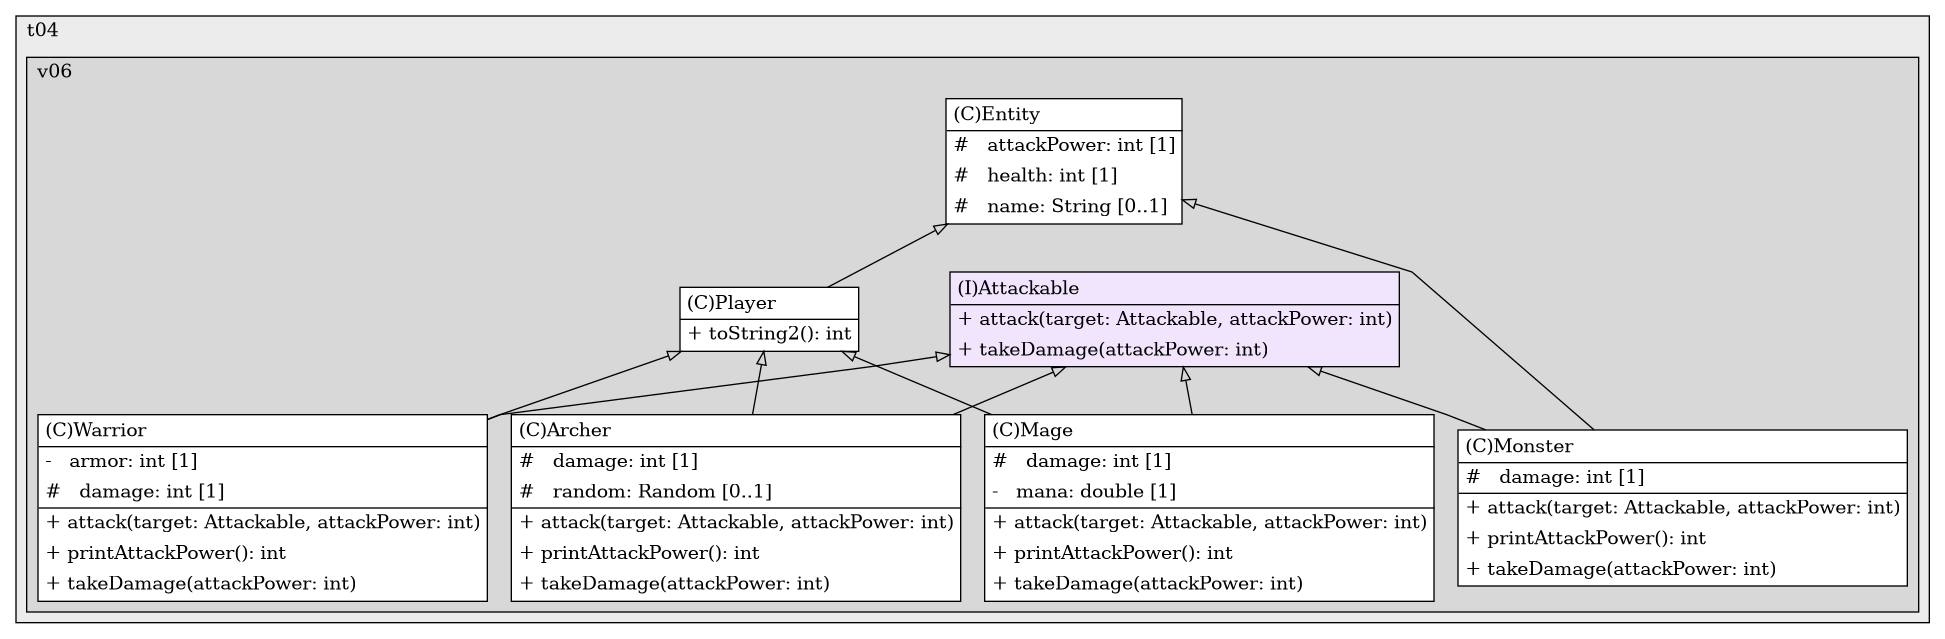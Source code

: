 @startuml

/' diagram meta data start
config=StructureConfiguration;
{
  "projectClassification": {
    "searchMode": "OpenProject", // OpenProject, AllProjects
    "includedProjects": "",
    "pathEndKeywords": "*.impl",
    "isClientPath": "",
    "isClientName": "",
    "isTestPath": "",
    "isTestName": "",
    "isMappingPath": "",
    "isMappingName": "",
    "isDataAccessPath": "",
    "isDataAccessName": "",
    "isDataStructurePath": "",
    "isDataStructureName": "",
    "isInterfaceStructuresPath": "",
    "isInterfaceStructuresName": "",
    "isEntryPointPath": "",
    "isEntryPointName": "",
    "treatFinalFieldsAsMandatory": false
  },
  "graphRestriction": {
    "classPackageExcludeFilter": "",
    "classPackageIncludeFilter": "",
    "classNameExcludeFilter": "",
    "classNameIncludeFilter": "",
    "methodNameExcludeFilter": "",
    "methodNameIncludeFilter": "",
    "removeByInheritance": "", // inheritance/annotation based filtering is done in a second step
    "removeByAnnotation": "",
    "removeByClassPackage": "", // cleanup the graph after inheritance/annotation based filtering is done
    "removeByClassName": "",
    "cutMappings": false,
    "cutEnum": true,
    "cutTests": true,
    "cutClient": true,
    "cutDataAccess": false,
    "cutInterfaceStructures": false,
    "cutDataStructures": false,
    "cutGetterAndSetter": true,
    "cutConstructors": true
  },
  "graphTraversal": {
    "forwardDepth": 6,
    "backwardDepth": 6,
    "classPackageExcludeFilter": "",
    "classPackageIncludeFilter": "",
    "classNameExcludeFilter": "",
    "classNameIncludeFilter": "",
    "methodNameExcludeFilter": "",
    "methodNameIncludeFilter": "",
    "hideMappings": false,
    "hideDataStructures": false,
    "hidePrivateMethods": true,
    "hideInterfaceCalls": true, // indirection: implementation -> interface (is hidden) -> implementation
    "onlyShowApplicationEntryPoints": false, // root node is included
    "useMethodCallsForStructureDiagram": "ForwardOnly" // ForwardOnly, BothDirections, No
  },
  "details": {
    "aggregation": "GroupByClass", // ByClass, GroupByClass, None
    "showClassGenericTypes": true,
    "showMethods": true,
    "showMethodParameterNames": true,
    "showMethodParameterTypes": true,
    "showMethodReturnType": true,
    "showPackageLevels": 2,
    "showDetailedClassStructure": true
  },
  "rootClass": "hw42.t04.v06.Attackable",
  "extensionCallbackMethod": "" // qualified.class.name#methodName - signature: public static String method(String)
}
diagram meta data end '/



digraph g {
    rankdir="TB"
    splines=polyline
    

'nodes 
subgraph cluster_113016 { 
   	label=t04
	labeljust=l
	fillcolor="#ececec"
	style=filled
   
   subgraph cluster_1294919558 { 
   	label=v06
	labeljust=l
	fillcolor="#d8d8d8"
	style=filled
   
   Archer496507291[
	label=<<TABLE BORDER="1" CELLBORDER="0" CELLPADDING="4" CELLSPACING="0">
<TR><TD ALIGN="LEFT" >(C)Archer</TD></TR>
<HR/>
<TR><TD ALIGN="LEFT" >#   damage: int [1]</TD></TR>
<TR><TD ALIGN="LEFT" >#   random: Random [0..1]</TD></TR>
<HR/>
<TR><TD ALIGN="LEFT" >+ attack(target: Attackable, attackPower: int)</TD></TR>
<TR><TD ALIGN="LEFT" >+ printAttackPower(): int</TD></TR>
<TR><TD ALIGN="LEFT" >+ takeDamage(attackPower: int)</TD></TR>
</TABLE>>
	style=filled
	margin=0
	shape=plaintext
	fillcolor="#FFFFFF"
];

Attackable496507291[
	label=<<TABLE BORDER="1" CELLBORDER="0" CELLPADDING="4" CELLSPACING="0">
<TR><TD ALIGN="LEFT" >(I)Attackable</TD></TR>
<HR/>
<TR><TD ALIGN="LEFT" >+ attack(target: Attackable, attackPower: int)</TD></TR>
<TR><TD ALIGN="LEFT" >+ takeDamage(attackPower: int)</TD></TR>
</TABLE>>
	style=filled
	margin=0
	shape=plaintext
	fillcolor="#F1E5FD"
];

Entity496507291[
	label=<<TABLE BORDER="1" CELLBORDER="0" CELLPADDING="4" CELLSPACING="0">
<TR><TD ALIGN="LEFT" >(C)Entity</TD></TR>
<HR/>
<TR><TD ALIGN="LEFT" >#   attackPower: int [1]</TD></TR>
<TR><TD ALIGN="LEFT" >#   health: int [1]</TD></TR>
<TR><TD ALIGN="LEFT" >#   name: String [0..1]</TD></TR>
</TABLE>>
	style=filled
	margin=0
	shape=plaintext
	fillcolor="#FFFFFF"
];

Mage496507291[
	label=<<TABLE BORDER="1" CELLBORDER="0" CELLPADDING="4" CELLSPACING="0">
<TR><TD ALIGN="LEFT" >(C)Mage</TD></TR>
<HR/>
<TR><TD ALIGN="LEFT" >#   damage: int [1]</TD></TR>
<TR><TD ALIGN="LEFT" >-   mana: double [1]</TD></TR>
<HR/>
<TR><TD ALIGN="LEFT" >+ attack(target: Attackable, attackPower: int)</TD></TR>
<TR><TD ALIGN="LEFT" >+ printAttackPower(): int</TD></TR>
<TR><TD ALIGN="LEFT" >+ takeDamage(attackPower: int)</TD></TR>
</TABLE>>
	style=filled
	margin=0
	shape=plaintext
	fillcolor="#FFFFFF"
];

Monster496507291[
	label=<<TABLE BORDER="1" CELLBORDER="0" CELLPADDING="4" CELLSPACING="0">
<TR><TD ALIGN="LEFT" >(C)Monster</TD></TR>
<HR/>
<TR><TD ALIGN="LEFT" >#   damage: int [1]</TD></TR>
<HR/>
<TR><TD ALIGN="LEFT" >+ attack(target: Attackable, attackPower: int)</TD></TR>
<TR><TD ALIGN="LEFT" >+ printAttackPower(): int</TD></TR>
<TR><TD ALIGN="LEFT" >+ takeDamage(attackPower: int)</TD></TR>
</TABLE>>
	style=filled
	margin=0
	shape=plaintext
	fillcolor="#FFFFFF"
];

Player496507291[
	label=<<TABLE BORDER="1" CELLBORDER="0" CELLPADDING="4" CELLSPACING="0">
<TR><TD ALIGN="LEFT" >(C)Player</TD></TR>
<HR/>
<TR><TD ALIGN="LEFT" >+ toString2(): int</TD></TR>
</TABLE>>
	style=filled
	margin=0
	shape=plaintext
	fillcolor="#FFFFFF"
];

Warrior496507291[
	label=<<TABLE BORDER="1" CELLBORDER="0" CELLPADDING="4" CELLSPACING="0">
<TR><TD ALIGN="LEFT" >(C)Warrior</TD></TR>
<HR/>
<TR><TD ALIGN="LEFT" >-   armor: int [1]</TD></TR>
<TR><TD ALIGN="LEFT" >#   damage: int [1]</TD></TR>
<HR/>
<TR><TD ALIGN="LEFT" >+ attack(target: Attackable, attackPower: int)</TD></TR>
<TR><TD ALIGN="LEFT" >+ printAttackPower(): int</TD></TR>
<TR><TD ALIGN="LEFT" >+ takeDamage(attackPower: int)</TD></TR>
</TABLE>>
	style=filled
	margin=0
	shape=plaintext
	fillcolor="#FFFFFF"
];
} 
} 

'edges    
Attackable496507291 -> Archer496507291[arrowhead=none, arrowtail=empty, dir=both];
Attackable496507291 -> Mage496507291[arrowhead=none, arrowtail=empty, dir=both];
Attackable496507291 -> Monster496507291[arrowhead=none, arrowtail=empty, dir=both];
Attackable496507291 -> Warrior496507291[arrowhead=none, arrowtail=empty, dir=both];
Entity496507291 -> Monster496507291[arrowhead=none, arrowtail=empty, dir=both];
Entity496507291 -> Player496507291[arrowhead=none, arrowtail=empty, dir=both];
Player496507291 -> Archer496507291[arrowhead=none, arrowtail=empty, dir=both];
Player496507291 -> Mage496507291[arrowhead=none, arrowtail=empty, dir=both];
Player496507291 -> Warrior496507291[arrowhead=none, arrowtail=empty, dir=both];
    
}
@enduml